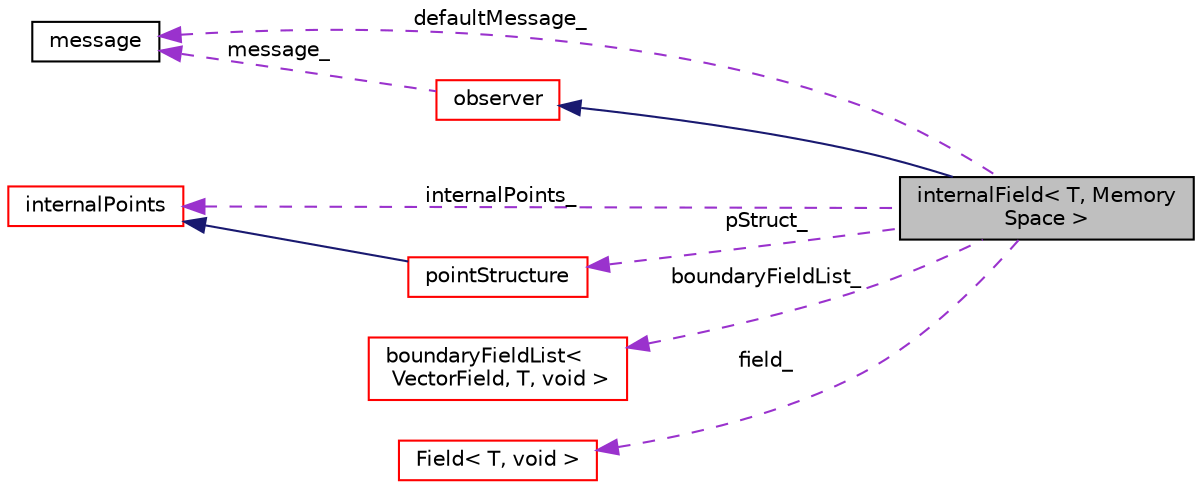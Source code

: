 digraph "internalField&lt; T, MemorySpace &gt;"
{
 // LATEX_PDF_SIZE
  edge [fontname="Helvetica",fontsize="10",labelfontname="Helvetica",labelfontsize="10"];
  node [fontname="Helvetica",fontsize="10",shape=record];
  rankdir="LR";
  Node1 [label="internalField\< T, Memory\lSpace \>",height=0.2,width=0.4,color="black", fillcolor="grey75", style="filled", fontcolor="black",tooltip=" "];
  Node2 -> Node1 [dir="back",color="midnightblue",fontsize="10",style="solid",fontname="Helvetica"];
  Node2 [label="observer",height=0.2,width=0.4,color="red", fillcolor="white", style="filled",URL="$classpFlow_1_1observer.html",tooltip=" "];
  Node3 -> Node2 [dir="back",color="darkorchid3",fontsize="10",style="dashed",label=" message_" ,fontname="Helvetica"];
  Node3 [label="message",height=0.2,width=0.4,color="black", fillcolor="white", style="filled",URL="$classpFlow_1_1message.html",tooltip=" "];
  Node3 -> Node1 [dir="back",color="darkorchid3",fontsize="10",style="dashed",label=" defaultMessage_" ,fontname="Helvetica"];
  Node5 -> Node1 [dir="back",color="darkorchid3",fontsize="10",style="dashed",label=" pStruct_" ,fontname="Helvetica"];
  Node5 [label="pointStructure",height=0.2,width=0.4,color="red", fillcolor="white", style="filled",URL="$classpFlow_1_1pointStructure.html",tooltip=" "];
  Node43 -> Node5 [dir="back",color="midnightblue",fontsize="10",style="solid",fontname="Helvetica"];
  Node43 [label="internalPoints",height=0.2,width=0.4,color="red", fillcolor="white", style="filled",URL="$classpFlow_1_1internalPoints.html",tooltip=" "];
  Node67 -> Node1 [dir="back",color="darkorchid3",fontsize="10",style="dashed",label=" boundaryFieldList_" ,fontname="Helvetica"];
  Node67 [label="boundaryFieldList\<\l VectorField, T, void \>",height=0.2,width=0.4,color="red", fillcolor="white", style="filled",URL="$classpFlow_1_1boundaryFieldList.html",tooltip=" "];
  Node69 -> Node1 [dir="back",color="darkorchid3",fontsize="10",style="dashed",label=" field_" ,fontname="Helvetica"];
  Node69 [label="Field\< T, void \>",height=0.2,width=0.4,color="red", fillcolor="white", style="filled",URL="$classpFlow_1_1Field.html",tooltip=" "];
  Node43 -> Node1 [dir="back",color="darkorchid3",fontsize="10",style="dashed",label=" internalPoints_" ,fontname="Helvetica"];
}
